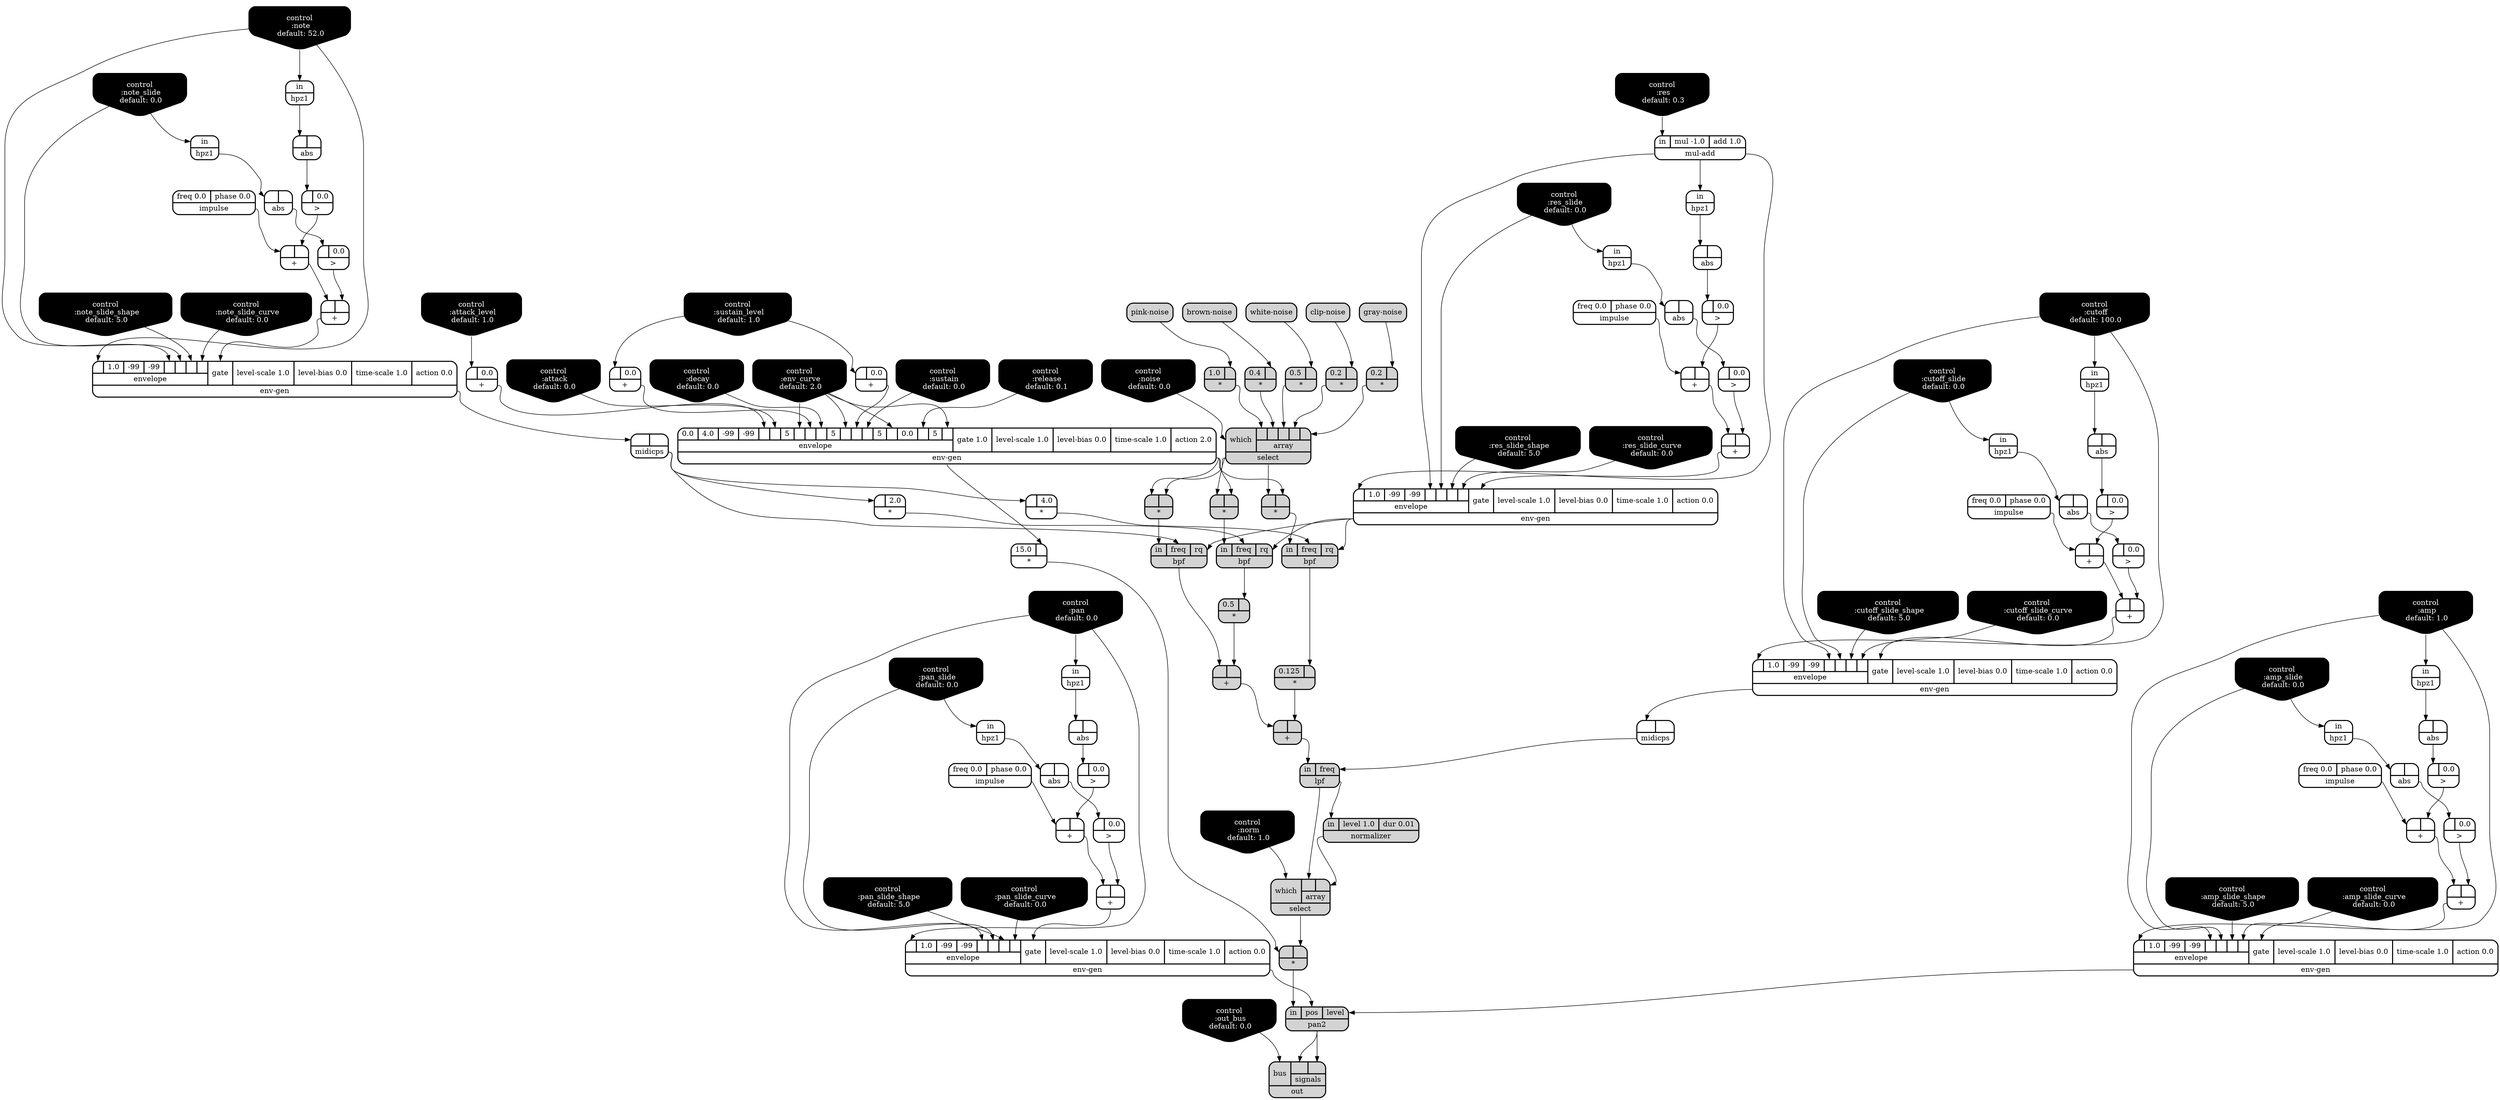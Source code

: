 digraph synthdef {
66 [label = "{{ <a> 0.5|<b> } |<__UG_NAME__>* }" style="filled, bold, rounded"  shape=record rankdir=LR];
85 [label = "{{ <a> 1.0|<b> } |<__UG_NAME__>* }" style="filled, bold, rounded"  shape=record rankdir=LR];
87 [label = "{{ <a> 0.4|<b> } |<__UG_NAME__>* }" style="filled, bold, rounded"  shape=record rankdir=LR];
89 [label = "{{ <a> 0.2|<b> } |<__UG_NAME__>* }" style="filled, bold, rounded"  shape=record rankdir=LR];
90 [label = "{{ <a> 0.2|<b> } |<__UG_NAME__>* }" style="filled, bold, rounded"  shape=record rankdir=LR];
94 [label = "{{ <a> |<b> } |<__UG_NAME__>* }" style="filled, bold, rounded"  shape=record rankdir=LR];
97 [label = "{{ <a> |<b> } |<__UG_NAME__>* }" style="filled, bold, rounded"  shape=record rankdir=LR];
98 [label = "{{ <a> |<b> 2.0} |<__UG_NAME__>* }" style="bold, rounded" shape=record rankdir=LR];
100 [label = "{{ <a> 0.5|<b> } |<__UG_NAME__>* }" style="filled, bold, rounded"  shape=record rankdir=LR];
102 [label = "{{ <a> |<b> } |<__UG_NAME__>* }" style="filled, bold, rounded"  shape=record rankdir=LR];
103 [label = "{{ <a> |<b> 4.0} |<__UG_NAME__>* }" style="bold, rounded" shape=record rankdir=LR];
105 [label = "{{ <a> 0.125|<b> } |<__UG_NAME__>* }" style="filled, bold, rounded"  shape=record rankdir=LR];
109 [label = "{{ <a> 15.0|<b> } |<__UG_NAME__>* }" style="bold, rounded" shape=record rankdir=LR];
111 [label = "{{ <a> |<b> } |<__UG_NAME__>* }" style="filled, bold, rounded"  shape=record rankdir=LR];
30 [label = "{{ <a> |<b> 0.0} |<__UG_NAME__>+ }" style="bold, rounded" shape=record rankdir=LR];
37 [label = "{{ <a> |<b> } |<__UG_NAME__>+ }" style="bold, rounded" shape=record rankdir=LR];
41 [label = "{{ <a> |<b> } |<__UG_NAME__>+ }" style="bold, rounded" shape=record rankdir=LR];
51 [label = "{{ <a> |<b> } |<__UG_NAME__>+ }" style="bold, rounded" shape=record rankdir=LR];
59 [label = "{{ <a> |<b> } |<__UG_NAME__>+ }" style="bold, rounded" shape=record rankdir=LR];
63 [label = "{{ <a> |<b> } |<__UG_NAME__>+ }" style="bold, rounded" shape=record rankdir=LR];
71 [label = "{{ <a> |<b> } |<__UG_NAME__>+ }" style="bold, rounded" shape=record rankdir=LR];
73 [label = "{{ <a> |<b> } |<__UG_NAME__>+ }" style="bold, rounded" shape=record rankdir=LR];
79 [label = "{{ <a> |<b> } |<__UG_NAME__>+ }" style="bold, rounded" shape=record rankdir=LR];
80 [label = "{{ <a> |<b> } |<__UG_NAME__>+ }" style="bold, rounded" shape=record rankdir=LR];
83 [label = "{{ <a> |<b> 0.0} |<__UG_NAME__>+ }" style="bold, rounded" shape=record rankdir=LR];
92 [label = "{{ <a> |<b> 0.0} |<__UG_NAME__>+ }" style="bold, rounded" shape=record rankdir=LR];
101 [label = "{{ <a> |<b> } |<__UG_NAME__>+ }" style="filled, bold, rounded"  shape=record rankdir=LR];
106 [label = "{{ <a> |<b> } |<__UG_NAME__>+ }" style="filled, bold, rounded"  shape=record rankdir=LR];
112 [label = "{{ <a> |<b> } |<__UG_NAME__>+ }" style="bold, rounded" shape=record rankdir=LR];
36 [label = "{{ <a> |<b> 0.0} |<__UG_NAME__>\> }" style="bold, rounded" shape=record rankdir=LR];
40 [label = "{{ <a> |<b> 0.0} |<__UG_NAME__>\> }" style="bold, rounded" shape=record rankdir=LR];
47 [label = "{{ <a> |<b> 0.0} |<__UG_NAME__>\> }" style="bold, rounded" shape=record rankdir=LR];
50 [label = "{{ <a> |<b> 0.0} |<__UG_NAME__>\> }" style="bold, rounded" shape=record rankdir=LR];
58 [label = "{{ <a> |<b> 0.0} |<__UG_NAME__>\> }" style="bold, rounded" shape=record rankdir=LR];
62 [label = "{{ <a> |<b> 0.0} |<__UG_NAME__>\> }" style="bold, rounded" shape=record rankdir=LR];
70 [label = "{{ <a> |<b> 0.0} |<__UG_NAME__>\> }" style="bold, rounded" shape=record rankdir=LR];
72 [label = "{{ <a> |<b> 0.0} |<__UG_NAME__>\> }" style="bold, rounded" shape=record rankdir=LR];
74 [label = "{{ <a> |<b> 0.0} |<__UG_NAME__>\> }" style="bold, rounded" shape=record rankdir=LR];
78 [label = "{{ <a> |<b> 0.0} |<__UG_NAME__>\> }" style="bold, rounded" shape=record rankdir=LR];
35 [label = "{{ <a> |<b> } |<__UG_NAME__>abs }" style="bold, rounded" shape=record rankdir=LR];
39 [label = "{{ <a> |<b> } |<__UG_NAME__>abs }" style="bold, rounded" shape=record rankdir=LR];
44 [label = "{{ <a> |<b> } |<__UG_NAME__>abs }" style="bold, rounded" shape=record rankdir=LR];
46 [label = "{{ <a> |<b> } |<__UG_NAME__>abs }" style="bold, rounded" shape=record rankdir=LR];
49 [label = "{{ <a> |<b> } |<__UG_NAME__>abs }" style="bold, rounded" shape=record rankdir=LR];
53 [label = "{{ <a> |<b> } |<__UG_NAME__>abs }" style="bold, rounded" shape=record rankdir=LR];
57 [label = "{{ <a> |<b> } |<__UG_NAME__>abs }" style="bold, rounded" shape=record rankdir=LR];
61 [label = "{{ <a> |<b> } |<__UG_NAME__>abs }" style="bold, rounded" shape=record rankdir=LR];
69 [label = "{{ <a> |<b> } |<__UG_NAME__>abs }" style="bold, rounded" shape=record rankdir=LR];
77 [label = "{{ <a> |<b> } |<__UG_NAME__>abs }" style="bold, rounded" shape=record rankdir=LR];
96 [label = "{{ <in> in|<freq> freq|<rq> rq} |<__UG_NAME__>bpf }" style="filled, bold, rounded"  shape=record rankdir=LR];
99 [label = "{{ <in> in|<freq> freq|<rq> rq} |<__UG_NAME__>bpf }" style="filled, bold, rounded"  shape=record rankdir=LR];
104 [label = "{{ <in> in|<freq> freq|<rq> rq} |<__UG_NAME__>bpf }" style="filled, bold, rounded"  shape=record rankdir=LR];
86 [label = "{<__UG_NAME__>brown-noise }" style="filled, bold, rounded"  shape=record rankdir=LR];
88 [label = "{<__UG_NAME__>clip-noise }" style="filled, bold, rounded"  shape=record rankdir=LR];
0 [label = "control
 :note
 default: 52.0" shape=invhouse style="rounded, filled, bold" fillcolor=black fontcolor=white ]; 
1 [label = "control
 :note_slide
 default: 0.0" shape=invhouse style="rounded, filled, bold" fillcolor=black fontcolor=white ]; 
2 [label = "control
 :note_slide_shape
 default: 5.0" shape=invhouse style="rounded, filled, bold" fillcolor=black fontcolor=white ]; 
3 [label = "control
 :note_slide_curve
 default: 0.0" shape=invhouse style="rounded, filled, bold" fillcolor=black fontcolor=white ]; 
4 [label = "control
 :pan
 default: 0.0" shape=invhouse style="rounded, filled, bold" fillcolor=black fontcolor=white ]; 
5 [label = "control
 :pan_slide
 default: 0.0" shape=invhouse style="rounded, filled, bold" fillcolor=black fontcolor=white ]; 
6 [label = "control
 :pan_slide_shape
 default: 5.0" shape=invhouse style="rounded, filled, bold" fillcolor=black fontcolor=white ]; 
7 [label = "control
 :pan_slide_curve
 default: 0.0" shape=invhouse style="rounded, filled, bold" fillcolor=black fontcolor=white ]; 
8 [label = "control
 :amp
 default: 1.0" shape=invhouse style="rounded, filled, bold" fillcolor=black fontcolor=white ]; 
9 [label = "control
 :amp_slide
 default: 0.0" shape=invhouse style="rounded, filled, bold" fillcolor=black fontcolor=white ]; 
10 [label = "control
 :amp_slide_shape
 default: 5.0" shape=invhouse style="rounded, filled, bold" fillcolor=black fontcolor=white ]; 
11 [label = "control
 :amp_slide_curve
 default: 0.0" shape=invhouse style="rounded, filled, bold" fillcolor=black fontcolor=white ]; 
12 [label = "control
 :attack
 default: 0.0" shape=invhouse style="rounded, filled, bold" fillcolor=black fontcolor=white ]; 
13 [label = "control
 :decay
 default: 0.0" shape=invhouse style="rounded, filled, bold" fillcolor=black fontcolor=white ]; 
14 [label = "control
 :sustain
 default: 0.0" shape=invhouse style="rounded, filled, bold" fillcolor=black fontcolor=white ]; 
15 [label = "control
 :release
 default: 0.1" shape=invhouse style="rounded, filled, bold" fillcolor=black fontcolor=white ]; 
16 [label = "control
 :attack_level
 default: 1.0" shape=invhouse style="rounded, filled, bold" fillcolor=black fontcolor=white ]; 
17 [label = "control
 :sustain_level
 default: 1.0" shape=invhouse style="rounded, filled, bold" fillcolor=black fontcolor=white ]; 
18 [label = "control
 :env_curve
 default: 2.0" shape=invhouse style="rounded, filled, bold" fillcolor=black fontcolor=white ]; 
19 [label = "control
 :cutoff
 default: 100.0" shape=invhouse style="rounded, filled, bold" fillcolor=black fontcolor=white ]; 
20 [label = "control
 :cutoff_slide
 default: 0.0" shape=invhouse style="rounded, filled, bold" fillcolor=black fontcolor=white ]; 
21 [label = "control
 :cutoff_slide_shape
 default: 5.0" shape=invhouse style="rounded, filled, bold" fillcolor=black fontcolor=white ]; 
22 [label = "control
 :cutoff_slide_curve
 default: 0.0" shape=invhouse style="rounded, filled, bold" fillcolor=black fontcolor=white ]; 
23 [label = "control
 :res
 default: 0.3" shape=invhouse style="rounded, filled, bold" fillcolor=black fontcolor=white ]; 
24 [label = "control
 :res_slide
 default: 0.0" shape=invhouse style="rounded, filled, bold" fillcolor=black fontcolor=white ]; 
25 [label = "control
 :res_slide_shape
 default: 5.0" shape=invhouse style="rounded, filled, bold" fillcolor=black fontcolor=white ]; 
26 [label = "control
 :res_slide_curve
 default: 0.0" shape=invhouse style="rounded, filled, bold" fillcolor=black fontcolor=white ]; 
27 [label = "control
 :noise
 default: 0.0" shape=invhouse style="rounded, filled, bold" fillcolor=black fontcolor=white ]; 
28 [label = "control
 :norm
 default: 1.0" shape=invhouse style="rounded, filled, bold" fillcolor=black fontcolor=white ]; 
29 [label = "control
 :out_bus
 default: 0.0" shape=invhouse style="rounded, filled, bold" fillcolor=black fontcolor=white ]; 
42 [label = "{{ {{<envelope___mul____add___0>|1.0|-99|-99|<envelope___mul____add___4>|<envelope___control___5>|<envelope___control___6>|<envelope___control___7>}|envelope}|<gate> gate|<level____scale> level-scale 1.0|<level____bias> level-bias 0.0|<time____scale> time-scale 1.0|<action> action 0.0} |<__UG_NAME__>env-gen }" style="bold, rounded" shape=record rankdir=LR];
64 [label = "{{ {{<envelope___control___0>|1.0|-99|-99|<envelope___control___4>|<envelope___control___5>|<envelope___control___6>|<envelope___control___7>}|envelope}|<gate> gate|<level____scale> level-scale 1.0|<level____bias> level-bias 0.0|<time____scale> time-scale 1.0|<action> action 0.0} |<__UG_NAME__>env-gen }" style="bold, rounded" shape=record rankdir=LR];
81 [label = "{{ {{<envelope___control___0>|1.0|-99|-99|<envelope___control___4>|<envelope___control___5>|<envelope___control___6>|<envelope___control___7>}|envelope}|<gate> gate|<level____scale> level-scale 1.0|<level____bias> level-bias 0.0|<time____scale> time-scale 1.0|<action> action 0.0} |<__UG_NAME__>env-gen }" style="bold, rounded" shape=record rankdir=LR];
93 [label = "{{ {{0.0|4.0|-99|-99|<envelope___binary____op____u____gen___4>|<envelope___control___5>|5|<envelope___control___7>|<envelope___binary____op____u____gen___8>|<envelope___control___9>|5|<envelope___control___11>|<envelope___binary____op____u____gen___12>|<envelope___control___13>|5|<envelope___control___15>|0.0|<envelope___control___17>|5|<envelope___control___19>}|envelope}|<gate> gate 1.0|<level____scale> level-scale 1.0|<level____bias> level-bias 0.0|<time____scale> time-scale 1.0|<action> action 2.0} |<__UG_NAME__>env-gen }" style="bold, rounded" shape=record rankdir=LR];
113 [label = "{{ {{<envelope___control___0>|1.0|-99|-99|<envelope___control___4>|<envelope___control___5>|<envelope___control___6>|<envelope___control___7>}|envelope}|<gate> gate|<level____scale> level-scale 1.0|<level____bias> level-bias 0.0|<time____scale> time-scale 1.0|<action> action 0.0} |<__UG_NAME__>env-gen }" style="bold, rounded" shape=record rankdir=LR];
114 [label = "{{ {{<envelope___control___0>|1.0|-99|-99|<envelope___control___4>|<envelope___control___5>|<envelope___control___6>|<envelope___control___7>}|envelope}|<gate> gate|<level____scale> level-scale 1.0|<level____bias> level-bias 0.0|<time____scale> time-scale 1.0|<action> action 0.0} |<__UG_NAME__>env-gen }" style="bold, rounded" shape=record rankdir=LR];
54 [label = "{<__UG_NAME__>gray-noise }" style="filled, bold, rounded"  shape=record rankdir=LR];
31 [label = "{{ <in> in} |<__UG_NAME__>hpz1 }" style="bold, rounded" shape=record rankdir=LR];
34 [label = "{{ <in> in} |<__UG_NAME__>hpz1 }" style="bold, rounded" shape=record rankdir=LR];
38 [label = "{{ <in> in} |<__UG_NAME__>hpz1 }" style="bold, rounded" shape=record rankdir=LR];
43 [label = "{{ <in> in} |<__UG_NAME__>hpz1 }" style="bold, rounded" shape=record rankdir=LR];
45 [label = "{{ <in> in} |<__UG_NAME__>hpz1 }" style="bold, rounded" shape=record rankdir=LR];
52 [label = "{{ <in> in} |<__UG_NAME__>hpz1 }" style="bold, rounded" shape=record rankdir=LR];
56 [label = "{{ <in> in} |<__UG_NAME__>hpz1 }" style="bold, rounded" shape=record rankdir=LR];
60 [label = "{{ <in> in} |<__UG_NAME__>hpz1 }" style="bold, rounded" shape=record rankdir=LR];
68 [label = "{{ <in> in} |<__UG_NAME__>hpz1 }" style="bold, rounded" shape=record rankdir=LR];
76 [label = "{{ <in> in} |<__UG_NAME__>hpz1 }" style="bold, rounded" shape=record rankdir=LR];
32 [label = "{{ <freq> freq 0.0|<phase> phase 0.0} |<__UG_NAME__>impulse }" style="bold, rounded" shape=record rankdir=LR];
48 [label = "{{ <freq> freq 0.0|<phase> phase 0.0} |<__UG_NAME__>impulse }" style="bold, rounded" shape=record rankdir=LR];
55 [label = "{{ <freq> freq 0.0|<phase> phase 0.0} |<__UG_NAME__>impulse }" style="bold, rounded" shape=record rankdir=LR];
67 [label = "{{ <freq> freq 0.0|<phase> phase 0.0} |<__UG_NAME__>impulse }" style="bold, rounded" shape=record rankdir=LR];
75 [label = "{{ <freq> freq 0.0|<phase> phase 0.0} |<__UG_NAME__>impulse }" style="bold, rounded" shape=record rankdir=LR];
107 [label = "{{ <in> in|<freq> freq} |<__UG_NAME__>lpf }" style="filled, bold, rounded"  shape=record rankdir=LR];
82 [label = "{{ <a> |<b> } |<__UG_NAME__>midicps }" style="bold, rounded" shape=record rankdir=LR];
95 [label = "{{ <a> |<b> } |<__UG_NAME__>midicps }" style="bold, rounded" shape=record rankdir=LR];
33 [label = "{{ <in> in|<mul> mul -1.0|<add> add 1.0} |<__UG_NAME__>mul-add }" style="bold, rounded" shape=record rankdir=LR];
108 [label = "{{ <in> in|<level> level 1.0|<dur> dur 0.01} |<__UG_NAME__>normalizer }" style="filled, bold, rounded"  shape=record rankdir=LR];
116 [label = "{{ <bus> bus|{{<signals___pan2___0>|<signals___pan2___1>}|signals}} |<__UG_NAME__>out }" style="filled, bold, rounded"  shape=record rankdir=LR];
115 [label = "{{ <in> in|<pos> pos|<level> level} |<__UG_NAME__>pan2 }" style="filled, bold, rounded"  shape=record rankdir=LR];
84 [label = "{<__UG_NAME__>pink-noise }" style="filled, bold, rounded"  shape=record rankdir=LR];
91 [label = "{{ <which> which|{{<array___binary____op____u____gen___0>|<array___binary____op____u____gen___1>|<array___binary____op____u____gen___2>|<array___binary____op____u____gen___3>|<array___binary____op____u____gen___4>}|array}} |<__UG_NAME__>select }" style="filled, bold, rounded"  shape=record rankdir=LR];
110 [label = "{{ <which> which|{{<array___lpf___0>|<array___normalizer___1>}|array}} |<__UG_NAME__>select }" style="filled, bold, rounded"  shape=record rankdir=LR];
65 [label = "{<__UG_NAME__>white-noise }" style="filled, bold, rounded"  shape=record rankdir=LR];

65:__UG_NAME__ -> 66:b ;
84:__UG_NAME__ -> 85:b ;
86:__UG_NAME__ -> 87:b ;
88:__UG_NAME__ -> 89:b ;
54:__UG_NAME__ -> 90:b ;
93:__UG_NAME__ -> 94:b ;
91:__UG_NAME__ -> 94:a ;
93:__UG_NAME__ -> 97:b ;
91:__UG_NAME__ -> 97:a ;
95:__UG_NAME__ -> 98:a ;
99:__UG_NAME__ -> 100:b ;
93:__UG_NAME__ -> 102:b ;
91:__UG_NAME__ -> 102:a ;
95:__UG_NAME__ -> 103:a ;
104:__UG_NAME__ -> 105:b ;
93:__UG_NAME__ -> 109:b ;
110:__UG_NAME__ -> 111:b ;
109:__UG_NAME__ -> 111:a ;
17:__UG_NAME__ -> 30:a ;
36:__UG_NAME__ -> 37:b ;
32:__UG_NAME__ -> 37:a ;
40:__UG_NAME__ -> 41:b ;
37:__UG_NAME__ -> 41:a ;
50:__UG_NAME__ -> 51:b ;
48:__UG_NAME__ -> 51:a ;
58:__UG_NAME__ -> 59:b ;
55:__UG_NAME__ -> 59:a ;
62:__UG_NAME__ -> 63:b ;
59:__UG_NAME__ -> 63:a ;
70:__UG_NAME__ -> 71:b ;
67:__UG_NAME__ -> 71:a ;
72:__UG_NAME__ -> 73:b ;
71:__UG_NAME__ -> 73:a ;
78:__UG_NAME__ -> 79:b ;
75:__UG_NAME__ -> 79:a ;
74:__UG_NAME__ -> 80:b ;
79:__UG_NAME__ -> 80:a ;
16:__UG_NAME__ -> 83:a ;
17:__UG_NAME__ -> 92:a ;
100:__UG_NAME__ -> 101:b ;
96:__UG_NAME__ -> 101:a ;
105:__UG_NAME__ -> 106:b ;
101:__UG_NAME__ -> 106:a ;
47:__UG_NAME__ -> 112:b ;
51:__UG_NAME__ -> 112:a ;
35:__UG_NAME__ -> 36:a ;
39:__UG_NAME__ -> 40:a ;
46:__UG_NAME__ -> 47:a ;
49:__UG_NAME__ -> 50:a ;
57:__UG_NAME__ -> 58:a ;
61:__UG_NAME__ -> 62:a ;
69:__UG_NAME__ -> 70:a ;
44:__UG_NAME__ -> 72:a ;
53:__UG_NAME__ -> 74:a ;
77:__UG_NAME__ -> 78:a ;
34:__UG_NAME__ -> 35:a ;
38:__UG_NAME__ -> 39:a ;
43:__UG_NAME__ -> 44:a ;
45:__UG_NAME__ -> 46:a ;
31:__UG_NAME__ -> 49:a ;
52:__UG_NAME__ -> 53:a ;
56:__UG_NAME__ -> 57:a ;
60:__UG_NAME__ -> 61:a ;
68:__UG_NAME__ -> 69:a ;
76:__UG_NAME__ -> 77:a ;
42:__UG_NAME__ -> 96:rq ;
95:__UG_NAME__ -> 96:freq ;
94:__UG_NAME__ -> 96:in ;
42:__UG_NAME__ -> 99:rq ;
98:__UG_NAME__ -> 99:freq ;
97:__UG_NAME__ -> 99:in ;
42:__UG_NAME__ -> 104:rq ;
103:__UG_NAME__ -> 104:freq ;
102:__UG_NAME__ -> 104:in ;
41:__UG_NAME__ -> 42:gate ;
33:__UG_NAME__ -> 42:envelope___mul____add___0 ;
33:__UG_NAME__ -> 42:envelope___mul____add___4 ;
24:__UG_NAME__ -> 42:envelope___control___5 ;
25:__UG_NAME__ -> 42:envelope___control___6 ;
26:__UG_NAME__ -> 42:envelope___control___7 ;
63:__UG_NAME__ -> 64:gate ;
0:__UG_NAME__ -> 64:envelope___control___0 ;
0:__UG_NAME__ -> 64:envelope___control___4 ;
1:__UG_NAME__ -> 64:envelope___control___5 ;
2:__UG_NAME__ -> 64:envelope___control___6 ;
3:__UG_NAME__ -> 64:envelope___control___7 ;
80:__UG_NAME__ -> 81:gate ;
19:__UG_NAME__ -> 81:envelope___control___0 ;
19:__UG_NAME__ -> 81:envelope___control___4 ;
20:__UG_NAME__ -> 81:envelope___control___5 ;
21:__UG_NAME__ -> 81:envelope___control___6 ;
22:__UG_NAME__ -> 81:envelope___control___7 ;
83:__UG_NAME__ -> 93:envelope___binary____op____u____gen___4 ;
12:__UG_NAME__ -> 93:envelope___control___5 ;
18:__UG_NAME__ -> 93:envelope___control___7 ;
92:__UG_NAME__ -> 93:envelope___binary____op____u____gen___8 ;
13:__UG_NAME__ -> 93:envelope___control___9 ;
18:__UG_NAME__ -> 93:envelope___control___11 ;
30:__UG_NAME__ -> 93:envelope___binary____op____u____gen___12 ;
14:__UG_NAME__ -> 93:envelope___control___13 ;
18:__UG_NAME__ -> 93:envelope___control___15 ;
15:__UG_NAME__ -> 93:envelope___control___17 ;
18:__UG_NAME__ -> 93:envelope___control___19 ;
112:__UG_NAME__ -> 113:gate ;
4:__UG_NAME__ -> 113:envelope___control___0 ;
4:__UG_NAME__ -> 113:envelope___control___4 ;
5:__UG_NAME__ -> 113:envelope___control___5 ;
6:__UG_NAME__ -> 113:envelope___control___6 ;
7:__UG_NAME__ -> 113:envelope___control___7 ;
73:__UG_NAME__ -> 114:gate ;
8:__UG_NAME__ -> 114:envelope___control___0 ;
8:__UG_NAME__ -> 114:envelope___control___4 ;
9:__UG_NAME__ -> 114:envelope___control___5 ;
10:__UG_NAME__ -> 114:envelope___control___6 ;
11:__UG_NAME__ -> 114:envelope___control___7 ;
4:__UG_NAME__ -> 31:in ;
33:__UG_NAME__ -> 34:in ;
24:__UG_NAME__ -> 38:in ;
9:__UG_NAME__ -> 43:in ;
5:__UG_NAME__ -> 45:in ;
20:__UG_NAME__ -> 52:in ;
0:__UG_NAME__ -> 56:in ;
1:__UG_NAME__ -> 60:in ;
8:__UG_NAME__ -> 68:in ;
19:__UG_NAME__ -> 76:in ;
82:__UG_NAME__ -> 107:freq ;
106:__UG_NAME__ -> 107:in ;
81:__UG_NAME__ -> 82:a ;
64:__UG_NAME__ -> 95:a ;
23:__UG_NAME__ -> 33:in ;
107:__UG_NAME__ -> 108:in ;
115:__UG_NAME__ -> 116:signals___pan2___0 ;
115:__UG_NAME__ -> 116:signals___pan2___1 ;
29:__UG_NAME__ -> 116:bus ;
114:__UG_NAME__ -> 115:level ;
113:__UG_NAME__ -> 115:pos ;
111:__UG_NAME__ -> 115:in ;
85:__UG_NAME__ -> 91:array___binary____op____u____gen___0 ;
87:__UG_NAME__ -> 91:array___binary____op____u____gen___1 ;
66:__UG_NAME__ -> 91:array___binary____op____u____gen___2 ;
89:__UG_NAME__ -> 91:array___binary____op____u____gen___3 ;
90:__UG_NAME__ -> 91:array___binary____op____u____gen___4 ;
27:__UG_NAME__ -> 91:which ;
107:__UG_NAME__ -> 110:array___lpf___0 ;
108:__UG_NAME__ -> 110:array___normalizer___1 ;
28:__UG_NAME__ -> 110:which ;

}